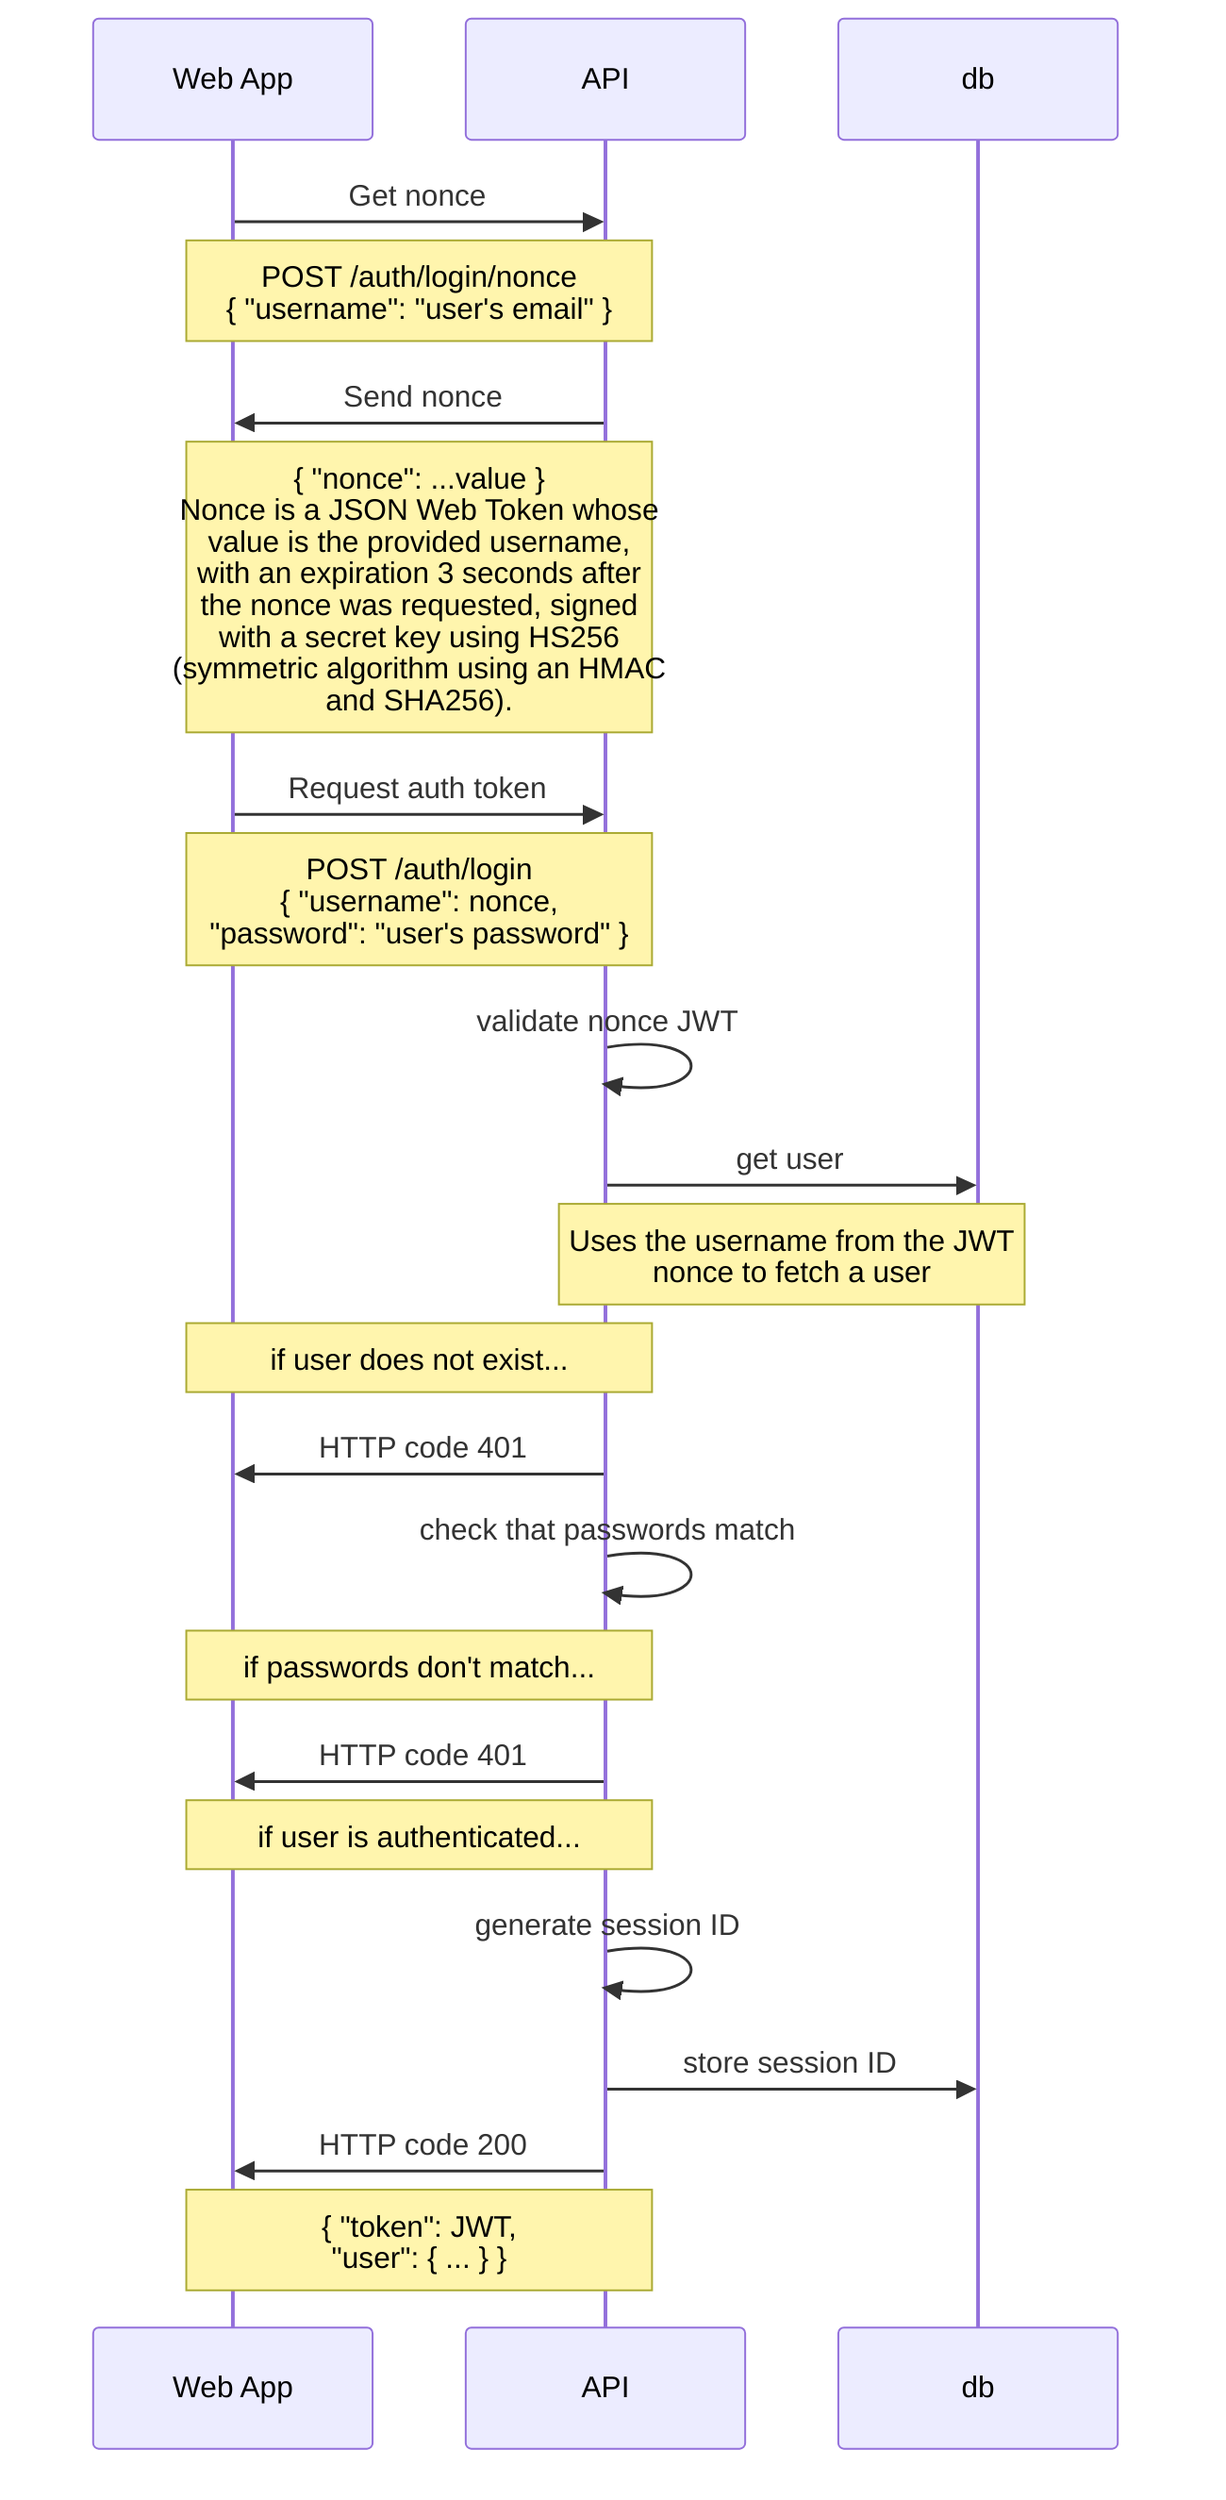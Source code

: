 sequenceDiagram
  participant web as Web App
  participant api as API

  web ->> api: Get nonce
  note over web,api: POST /auth/login/nonce<br/>{ "username": "user's email" }

  api ->> web: Send nonce
  note over api,web: { "nonce": ...value }<br/>Nonce is a JSON Web Token whose<br/>value is the provided username,<br/>with an expiration 3 seconds after<br/>the nonce was requested, signed <br/>with a secret key using HS256<br/>(symmetric algorithm using an HMAC<br/>and SHA256).

  web ->> api: Request auth token
  note over web,api: POST /auth/login<br/>{ "username": nonce,<br/>"password": "user's password" }

  api ->> api: validate nonce JWT

  api ->> db: get user
  note over api,db: Uses the username from the JWT<br/> nonce to fetch a user

  note over api, web: if user does not exist...
  api ->> web: HTTP code 401

  api ->> api: check that passwords match

  note over api, web: if passwords don't match...
  api ->> web: HTTP code 401

  note over api, web: if user is authenticated...
  api ->> api: generate session ID
  api ->> db: store session ID
  api ->> web: HTTP code 200
  note over api, web: { "token": JWT,<br/>"user": { ... } }